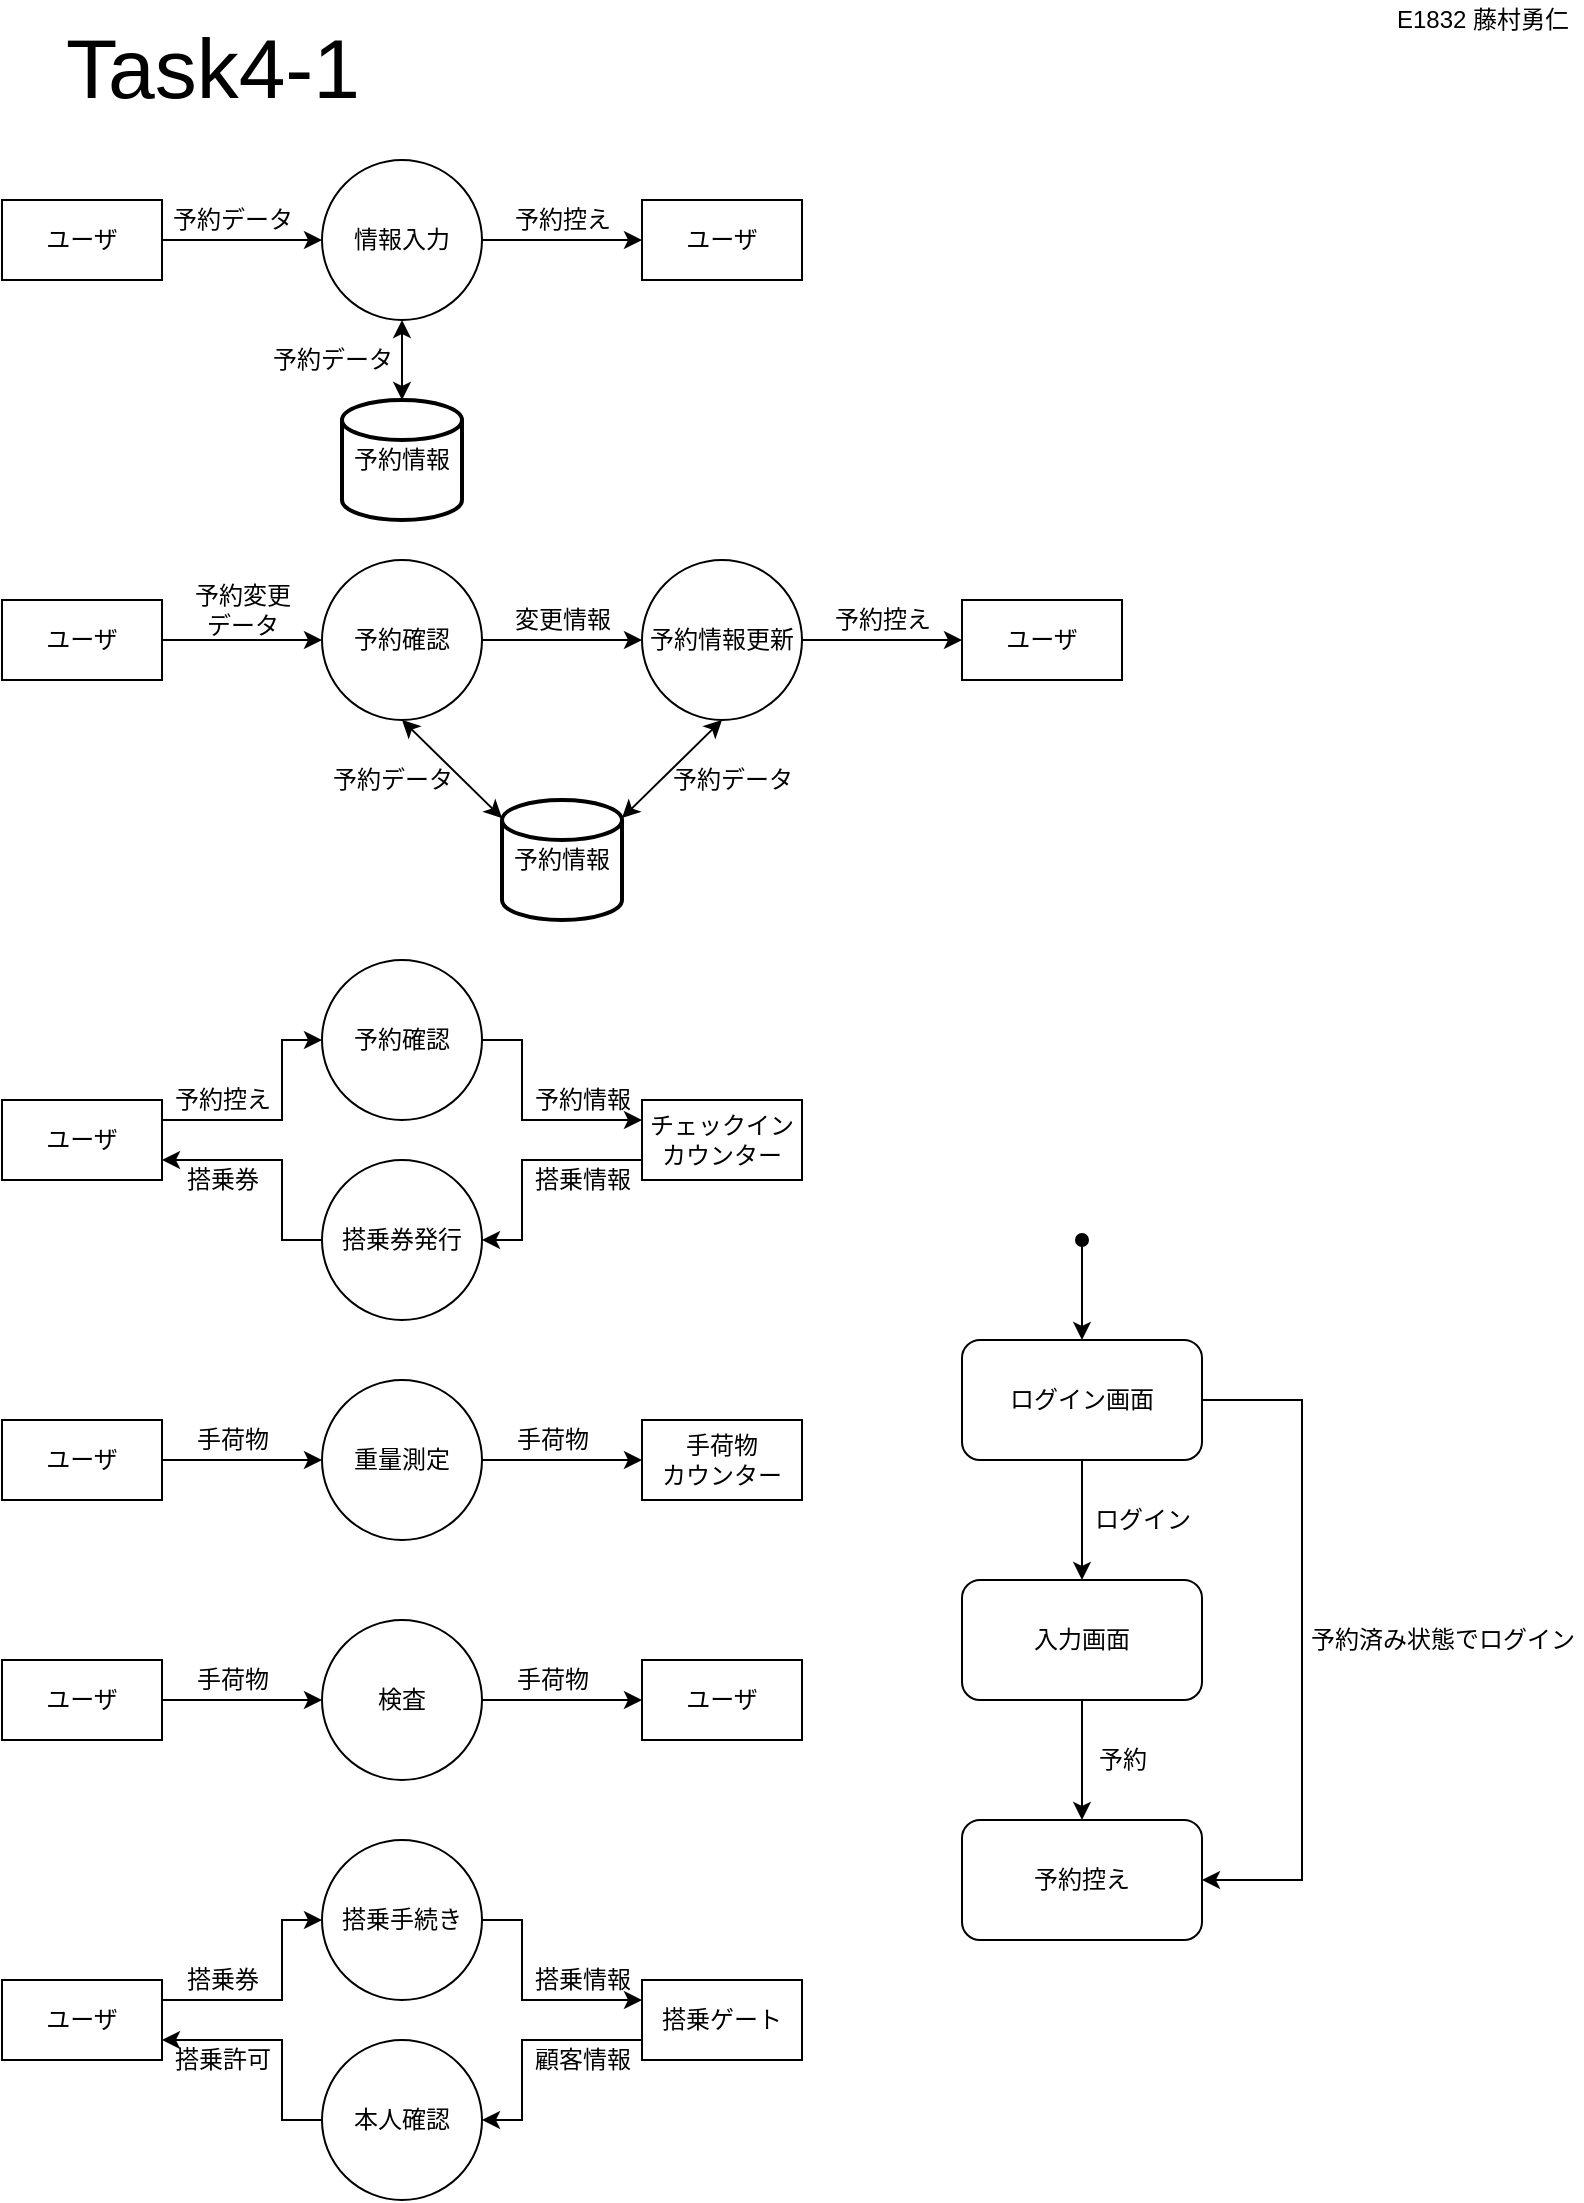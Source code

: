 <mxfile version="15.4.0" type="device"><diagram id="pXn1HWd5fqFi2MfVmy7H" name="ページ1"><mxGraphModel dx="1102" dy="826" grid="1" gridSize="10" guides="1" tooltips="1" connect="1" arrows="1" fold="1" page="1" pageScale="1" pageWidth="827" pageHeight="1169" math="0" shadow="0"><root><mxCell id="0"/><mxCell id="1" parent="0"/><mxCell id="sV1mvlSliNx-NZr2jYwj-1" value="ユーザ" style="rounded=0;whiteSpace=wrap;html=1;" parent="1" vertex="1"><mxGeometry x="20" y="120" width="80" height="40" as="geometry"/></mxCell><mxCell id="sV1mvlSliNx-NZr2jYwj-23" style="edgeStyle=orthogonalEdgeStyle;rounded=0;orthogonalLoop=1;jettySize=auto;html=1;startArrow=none;startFill=0;" parent="1" source="sV1mvlSliNx-NZr2jYwj-2" target="sV1mvlSliNx-NZr2jYwj-17" edge="1"><mxGeometry relative="1" as="geometry"/></mxCell><mxCell id="sV1mvlSliNx-NZr2jYwj-2" value="情報入力" style="ellipse;whiteSpace=wrap;html=1;aspect=fixed;" parent="1" vertex="1"><mxGeometry x="180" y="100" width="80" height="80" as="geometry"/></mxCell><mxCell id="sV1mvlSliNx-NZr2jYwj-8" value="" style="endArrow=classic;html=1;rounded=0;exitX=1;exitY=0.5;exitDx=0;exitDy=0;entryX=0;entryY=0.5;entryDx=0;entryDy=0;" parent="1" source="sV1mvlSliNx-NZr2jYwj-1" target="sV1mvlSliNx-NZr2jYwj-2" edge="1"><mxGeometry width="50" height="50" relative="1" as="geometry"><mxPoint x="130" y="180" as="sourcePoint"/><mxPoint x="380" y="120" as="targetPoint"/></mxGeometry></mxCell><mxCell id="sV1mvlSliNx-NZr2jYwj-10" value="ユーザ" style="rounded=0;whiteSpace=wrap;html=1;" parent="1" vertex="1"><mxGeometry x="20" y="320" width="80" height="40" as="geometry"/></mxCell><mxCell id="sV1mvlSliNx-NZr2jYwj-13" value="予約データ" style="text;html=1;align=center;verticalAlign=middle;resizable=0;points=[];autosize=1;strokeColor=none;fillColor=none;" parent="1" vertex="1"><mxGeometry x="100" y="120" width="70" height="20" as="geometry"/></mxCell><mxCell id="sV1mvlSliNx-NZr2jYwj-17" value="ユーザ" style="rounded=0;whiteSpace=wrap;html=1;" parent="1" vertex="1"><mxGeometry x="340" y="120" width="80" height="40" as="geometry"/></mxCell><mxCell id="sV1mvlSliNx-NZr2jYwj-18" value="予約情報" style="strokeWidth=2;html=1;shape=mxgraph.flowchart.database;whiteSpace=wrap;" parent="1" vertex="1"><mxGeometry x="190" y="220" width="60" height="60" as="geometry"/></mxCell><mxCell id="sV1mvlSliNx-NZr2jYwj-19" value="" style="endArrow=classic;html=1;rounded=0;exitX=0.5;exitY=1;exitDx=0;exitDy=0;entryX=0.5;entryY=0;entryDx=0;entryDy=0;entryPerimeter=0;startArrow=classic;startFill=1;" parent="1" target="sV1mvlSliNx-NZr2jYwj-18" edge="1"><mxGeometry width="50" height="50" relative="1" as="geometry"><mxPoint x="220" y="180" as="sourcePoint"/><mxPoint x="380" y="220" as="targetPoint"/></mxGeometry></mxCell><mxCell id="sV1mvlSliNx-NZr2jYwj-20" value="予約データ" style="text;html=1;align=center;verticalAlign=middle;resizable=0;points=[];autosize=1;strokeColor=none;fillColor=none;" parent="1" vertex="1"><mxGeometry x="150" y="190" width="70" height="20" as="geometry"/></mxCell><mxCell id="sV1mvlSliNx-NZr2jYwj-24" value="予約控え" style="text;html=1;align=center;verticalAlign=middle;resizable=0;points=[];autosize=1;strokeColor=none;fillColor=none;" parent="1" vertex="1"><mxGeometry x="270" y="120" width="60" height="20" as="geometry"/></mxCell><mxCell id="sV1mvlSliNx-NZr2jYwj-25" value="予約情報" style="strokeWidth=2;html=1;shape=mxgraph.flowchart.database;whiteSpace=wrap;" parent="1" vertex="1"><mxGeometry x="270" y="420" width="60" height="60" as="geometry"/></mxCell><mxCell id="sV1mvlSliNx-NZr2jYwj-26" value="" style="endArrow=classic;html=1;rounded=0;exitX=0.5;exitY=1;exitDx=0;exitDy=0;entryX=0;entryY=0.15;entryDx=0;entryDy=0;entryPerimeter=0;startArrow=classic;startFill=1;" parent="1" target="sV1mvlSliNx-NZr2jYwj-25" edge="1"><mxGeometry width="50" height="50" relative="1" as="geometry"><mxPoint x="220" y="380" as="sourcePoint"/><mxPoint x="380" y="420" as="targetPoint"/></mxGeometry></mxCell><mxCell id="sV1mvlSliNx-NZr2jYwj-27" value="予約データ" style="text;html=1;align=center;verticalAlign=middle;resizable=0;points=[];autosize=1;strokeColor=none;fillColor=none;" parent="1" vertex="1"><mxGeometry x="180" y="400" width="70" height="20" as="geometry"/></mxCell><mxCell id="sV1mvlSliNx-NZr2jYwj-33" style="edgeStyle=orthogonalEdgeStyle;rounded=0;orthogonalLoop=1;jettySize=auto;html=1;entryX=0;entryY=0.5;entryDx=0;entryDy=0;startArrow=none;startFill=0;" parent="1" source="sV1mvlSliNx-NZr2jYwj-28" target="sV1mvlSliNx-NZr2jYwj-32" edge="1"><mxGeometry relative="1" as="geometry"/></mxCell><mxCell id="sV1mvlSliNx-NZr2jYwj-28" value="予約確認" style="ellipse;whiteSpace=wrap;html=1;aspect=fixed;" parent="1" vertex="1"><mxGeometry x="180" y="300" width="80" height="80" as="geometry"/></mxCell><mxCell id="sV1mvlSliNx-NZr2jYwj-29" value="" style="endArrow=classic;html=1;rounded=0;exitX=1;exitY=0.5;exitDx=0;exitDy=0;entryX=0;entryY=0.5;entryDx=0;entryDy=0;" parent="1" source="sV1mvlSliNx-NZr2jYwj-10" target="sV1mvlSliNx-NZr2jYwj-28" edge="1"><mxGeometry width="50" height="50" relative="1" as="geometry"><mxPoint x="330" y="320" as="sourcePoint"/><mxPoint x="380" y="270" as="targetPoint"/></mxGeometry></mxCell><mxCell id="sV1mvlSliNx-NZr2jYwj-30" value="&lt;div&gt;予約変更&lt;/div&gt;&lt;div&gt;データ&lt;/div&gt;" style="text;html=1;align=center;verticalAlign=middle;resizable=0;points=[];autosize=1;strokeColor=none;fillColor=none;" parent="1" vertex="1"><mxGeometry x="110" y="310" width="60" height="30" as="geometry"/></mxCell><mxCell id="sV1mvlSliNx-NZr2jYwj-40" style="edgeStyle=orthogonalEdgeStyle;rounded=0;orthogonalLoop=1;jettySize=auto;html=1;entryX=0;entryY=0.5;entryDx=0;entryDy=0;startArrow=none;startFill=0;" parent="1" source="sV1mvlSliNx-NZr2jYwj-32" target="sV1mvlSliNx-NZr2jYwj-39" edge="1"><mxGeometry relative="1" as="geometry"/></mxCell><mxCell id="sV1mvlSliNx-NZr2jYwj-32" value="予約情報更新" style="ellipse;whiteSpace=wrap;html=1;aspect=fixed;" parent="1" vertex="1"><mxGeometry x="340" y="300" width="80" height="80" as="geometry"/></mxCell><mxCell id="sV1mvlSliNx-NZr2jYwj-34" value="変更情報" style="text;html=1;align=center;verticalAlign=middle;resizable=0;points=[];autosize=1;strokeColor=none;fillColor=none;" parent="1" vertex="1"><mxGeometry x="270" y="320" width="60" height="20" as="geometry"/></mxCell><mxCell id="sV1mvlSliNx-NZr2jYwj-37" value="" style="endArrow=classic;startArrow=classic;html=1;rounded=0;exitX=1;exitY=0.15;exitDx=0;exitDy=0;exitPerimeter=0;entryX=0.5;entryY=1;entryDx=0;entryDy=0;" parent="1" source="sV1mvlSliNx-NZr2jYwj-25" target="sV1mvlSliNx-NZr2jYwj-32" edge="1"><mxGeometry width="50" height="50" relative="1" as="geometry"><mxPoint x="330" y="320" as="sourcePoint"/><mxPoint x="380" y="270" as="targetPoint"/></mxGeometry></mxCell><mxCell id="sV1mvlSliNx-NZr2jYwj-38" value="予約データ" style="text;html=1;align=center;verticalAlign=middle;resizable=0;points=[];autosize=1;strokeColor=none;fillColor=none;" parent="1" vertex="1"><mxGeometry x="350" y="400" width="70" height="20" as="geometry"/></mxCell><mxCell id="sV1mvlSliNx-NZr2jYwj-39" value="ユーザ" style="rounded=0;whiteSpace=wrap;html=1;" parent="1" vertex="1"><mxGeometry x="500" y="320" width="80" height="40" as="geometry"/></mxCell><mxCell id="sV1mvlSliNx-NZr2jYwj-41" value="予約控え" style="text;html=1;align=center;verticalAlign=middle;resizable=0;points=[];autosize=1;strokeColor=none;fillColor=none;" parent="1" vertex="1"><mxGeometry x="430" y="320" width="60" height="20" as="geometry"/></mxCell><mxCell id="sV1mvlSliNx-NZr2jYwj-45" style="edgeStyle=orthogonalEdgeStyle;rounded=0;orthogonalLoop=1;jettySize=auto;html=1;entryX=0;entryY=0.5;entryDx=0;entryDy=0;startArrow=none;startFill=0;exitX=1;exitY=0.25;exitDx=0;exitDy=0;" parent="1" source="sV1mvlSliNx-NZr2jYwj-43" target="sV1mvlSliNx-NZr2jYwj-44" edge="1"><mxGeometry relative="1" as="geometry"><Array as="points"><mxPoint x="160" y="580"/><mxPoint x="160" y="540"/></Array></mxGeometry></mxCell><mxCell id="sV1mvlSliNx-NZr2jYwj-43" value="ユーザ" style="rounded=0;whiteSpace=wrap;html=1;" parent="1" vertex="1"><mxGeometry x="20" y="570" width="80" height="40" as="geometry"/></mxCell><mxCell id="sV1mvlSliNx-NZr2jYwj-48" style="edgeStyle=orthogonalEdgeStyle;rounded=0;orthogonalLoop=1;jettySize=auto;html=1;entryX=0;entryY=0.25;entryDx=0;entryDy=0;startArrow=none;startFill=0;exitX=1;exitY=0.5;exitDx=0;exitDy=0;" parent="1" source="sV1mvlSliNx-NZr2jYwj-44" target="sV1mvlSliNx-NZr2jYwj-47" edge="1"><mxGeometry relative="1" as="geometry"><Array as="points"><mxPoint x="280" y="540"/><mxPoint x="280" y="580"/></Array></mxGeometry></mxCell><mxCell id="sV1mvlSliNx-NZr2jYwj-44" value="予約確認" style="ellipse;whiteSpace=wrap;html=1;aspect=fixed;" parent="1" vertex="1"><mxGeometry x="180" y="500" width="80" height="80" as="geometry"/></mxCell><mxCell id="sV1mvlSliNx-NZr2jYwj-46" value="予約控え" style="text;html=1;align=center;verticalAlign=middle;resizable=0;points=[];autosize=1;strokeColor=none;fillColor=none;" parent="1" vertex="1"><mxGeometry x="100" y="560" width="60" height="20" as="geometry"/></mxCell><mxCell id="sV1mvlSliNx-NZr2jYwj-53" style="edgeStyle=orthogonalEdgeStyle;rounded=0;orthogonalLoop=1;jettySize=auto;html=1;entryX=1;entryY=0.5;entryDx=0;entryDy=0;startArrow=none;startFill=0;exitX=0;exitY=0.75;exitDx=0;exitDy=0;" parent="1" source="sV1mvlSliNx-NZr2jYwj-47" target="sV1mvlSliNx-NZr2jYwj-52" edge="1"><mxGeometry relative="1" as="geometry"><Array as="points"><mxPoint x="280" y="600"/><mxPoint x="280" y="640"/></Array></mxGeometry></mxCell><mxCell id="sV1mvlSliNx-NZr2jYwj-47" value="&lt;div&gt;チェックイン&lt;/div&gt;&lt;div&gt;カウンター&lt;/div&gt;" style="rounded=0;whiteSpace=wrap;html=1;" parent="1" vertex="1"><mxGeometry x="340" y="570" width="80" height="40" as="geometry"/></mxCell><mxCell id="sV1mvlSliNx-NZr2jYwj-51" value="予約情報" style="text;html=1;align=center;verticalAlign=middle;resizable=0;points=[];autosize=1;strokeColor=none;fillColor=none;" parent="1" vertex="1"><mxGeometry x="280" y="560" width="60" height="20" as="geometry"/></mxCell><mxCell id="sV1mvlSliNx-NZr2jYwj-55" style="edgeStyle=orthogonalEdgeStyle;rounded=0;orthogonalLoop=1;jettySize=auto;html=1;entryX=1;entryY=0.75;entryDx=0;entryDy=0;startArrow=none;startFill=0;" parent="1" source="sV1mvlSliNx-NZr2jYwj-52" target="sV1mvlSliNx-NZr2jYwj-43" edge="1"><mxGeometry relative="1" as="geometry"><Array as="points"><mxPoint x="160" y="640"/><mxPoint x="160" y="600"/></Array></mxGeometry></mxCell><mxCell id="sV1mvlSliNx-NZr2jYwj-52" value="搭乗券発行" style="ellipse;whiteSpace=wrap;html=1;aspect=fixed;" parent="1" vertex="1"><mxGeometry x="180" y="600" width="80" height="80" as="geometry"/></mxCell><mxCell id="sV1mvlSliNx-NZr2jYwj-54" value="搭乗情報" style="text;html=1;align=center;verticalAlign=middle;resizable=0;points=[];autosize=1;strokeColor=none;fillColor=none;" parent="1" vertex="1"><mxGeometry x="280" y="600" width="60" height="20" as="geometry"/></mxCell><mxCell id="sV1mvlSliNx-NZr2jYwj-58" value="搭乗券" style="text;html=1;align=center;verticalAlign=middle;resizable=0;points=[];autosize=1;strokeColor=none;fillColor=none;" parent="1" vertex="1"><mxGeometry x="105" y="600" width="50" height="20" as="geometry"/></mxCell><mxCell id="sV1mvlSliNx-NZr2jYwj-62" style="edgeStyle=orthogonalEdgeStyle;rounded=0;orthogonalLoop=1;jettySize=auto;html=1;entryX=0;entryY=0.5;entryDx=0;entryDy=0;startArrow=none;startFill=0;" parent="1" source="sV1mvlSliNx-NZr2jYwj-59" target="sV1mvlSliNx-NZr2jYwj-61" edge="1"><mxGeometry relative="1" as="geometry"/></mxCell><mxCell id="sV1mvlSliNx-NZr2jYwj-59" value="ユーザ" style="rounded=0;whiteSpace=wrap;html=1;" parent="1" vertex="1"><mxGeometry x="20" y="730" width="80" height="40" as="geometry"/></mxCell><mxCell id="sV1mvlSliNx-NZr2jYwj-60" value="&lt;div&gt;手荷物&lt;/div&gt;&lt;div&gt;カウンター&lt;/div&gt;" style="rounded=0;whiteSpace=wrap;html=1;" parent="1" vertex="1"><mxGeometry x="340" y="730" width="80" height="40" as="geometry"/></mxCell><mxCell id="sV1mvlSliNx-NZr2jYwj-64" style="edgeStyle=orthogonalEdgeStyle;rounded=0;orthogonalLoop=1;jettySize=auto;html=1;entryX=0;entryY=0.5;entryDx=0;entryDy=0;startArrow=none;startFill=0;" parent="1" source="sV1mvlSliNx-NZr2jYwj-61" target="sV1mvlSliNx-NZr2jYwj-60" edge="1"><mxGeometry relative="1" as="geometry"/></mxCell><mxCell id="sV1mvlSliNx-NZr2jYwj-61" value="重量測定" style="ellipse;whiteSpace=wrap;html=1;aspect=fixed;" parent="1" vertex="1"><mxGeometry x="180" y="710" width="80" height="80" as="geometry"/></mxCell><mxCell id="sV1mvlSliNx-NZr2jYwj-63" value="手荷物" style="text;html=1;align=center;verticalAlign=middle;resizable=0;points=[];autosize=1;strokeColor=none;fillColor=none;" parent="1" vertex="1"><mxGeometry x="110" y="730" width="50" height="20" as="geometry"/></mxCell><mxCell id="sV1mvlSliNx-NZr2jYwj-65" value="手荷物" style="text;html=1;align=center;verticalAlign=middle;resizable=0;points=[];autosize=1;strokeColor=none;fillColor=none;" parent="1" vertex="1"><mxGeometry x="270" y="730" width="50" height="20" as="geometry"/></mxCell><mxCell id="sV1mvlSliNx-NZr2jYwj-70" style="edgeStyle=orthogonalEdgeStyle;rounded=0;orthogonalLoop=1;jettySize=auto;html=1;entryX=0;entryY=0.5;entryDx=0;entryDy=0;startArrow=none;startFill=0;" parent="1" source="sV1mvlSliNx-NZr2jYwj-67" target="sV1mvlSliNx-NZr2jYwj-69" edge="1"><mxGeometry relative="1" as="geometry"/></mxCell><mxCell id="sV1mvlSliNx-NZr2jYwj-67" value="ユーザ" style="rounded=0;whiteSpace=wrap;html=1;" parent="1" vertex="1"><mxGeometry x="20" y="850" width="80" height="40" as="geometry"/></mxCell><mxCell id="sV1mvlSliNx-NZr2jYwj-68" value="ユーザ" style="rounded=0;whiteSpace=wrap;html=1;" parent="1" vertex="1"><mxGeometry x="340" y="850" width="80" height="40" as="geometry"/></mxCell><mxCell id="sV1mvlSliNx-NZr2jYwj-72" style="edgeStyle=orthogonalEdgeStyle;rounded=0;orthogonalLoop=1;jettySize=auto;html=1;entryX=0;entryY=0.5;entryDx=0;entryDy=0;startArrow=none;startFill=0;" parent="1" source="sV1mvlSliNx-NZr2jYwj-69" target="sV1mvlSliNx-NZr2jYwj-68" edge="1"><mxGeometry relative="1" as="geometry"/></mxCell><mxCell id="sV1mvlSliNx-NZr2jYwj-69" value="検査" style="ellipse;whiteSpace=wrap;html=1;aspect=fixed;" parent="1" vertex="1"><mxGeometry x="180" y="830" width="80" height="80" as="geometry"/></mxCell><mxCell id="sV1mvlSliNx-NZr2jYwj-71" value="手荷物" style="text;html=1;align=center;verticalAlign=middle;resizable=0;points=[];autosize=1;strokeColor=none;fillColor=none;" parent="1" vertex="1"><mxGeometry x="110" y="850" width="50" height="20" as="geometry"/></mxCell><mxCell id="sV1mvlSliNx-NZr2jYwj-73" value="手荷物" style="text;html=1;align=center;verticalAlign=middle;resizable=0;points=[];autosize=1;strokeColor=none;fillColor=none;" parent="1" vertex="1"><mxGeometry x="270" y="850" width="50" height="20" as="geometry"/></mxCell><mxCell id="sV1mvlSliNx-NZr2jYwj-76" style="edgeStyle=orthogonalEdgeStyle;rounded=0;orthogonalLoop=1;jettySize=auto;html=1;entryX=0;entryY=0.5;entryDx=0;entryDy=0;startArrow=none;startFill=0;exitX=1;exitY=0.25;exitDx=0;exitDy=0;" parent="1" source="sV1mvlSliNx-NZr2jYwj-74" target="sV1mvlSliNx-NZr2jYwj-75" edge="1"><mxGeometry relative="1" as="geometry"><Array as="points"><mxPoint x="160" y="1020"/><mxPoint x="160" y="980"/></Array></mxGeometry></mxCell><mxCell id="sV1mvlSliNx-NZr2jYwj-84" style="edgeStyle=orthogonalEdgeStyle;rounded=0;orthogonalLoop=1;jettySize=auto;html=1;exitX=0;exitY=0.5;exitDx=0;exitDy=0;entryX=1;entryY=0.75;entryDx=0;entryDy=0;startArrow=none;startFill=0;" parent="1" source="sV1mvlSliNx-NZr2jYwj-83" target="sV1mvlSliNx-NZr2jYwj-74" edge="1"><mxGeometry relative="1" as="geometry"><Array as="points"><mxPoint x="160" y="1080"/><mxPoint x="160" y="1040"/></Array></mxGeometry></mxCell><mxCell id="sV1mvlSliNx-NZr2jYwj-74" value="ユーザ" style="rounded=0;whiteSpace=wrap;html=1;" parent="1" vertex="1"><mxGeometry x="20" y="1010" width="80" height="40" as="geometry"/></mxCell><mxCell id="sV1mvlSliNx-NZr2jYwj-81" style="edgeStyle=orthogonalEdgeStyle;rounded=0;orthogonalLoop=1;jettySize=auto;html=1;entryX=0;entryY=0.25;entryDx=0;entryDy=0;startArrow=none;startFill=0;" parent="1" source="sV1mvlSliNx-NZr2jYwj-75" target="sV1mvlSliNx-NZr2jYwj-80" edge="1"><mxGeometry relative="1" as="geometry"><Array as="points"><mxPoint x="280" y="980"/><mxPoint x="280" y="1020"/></Array></mxGeometry></mxCell><mxCell id="sV1mvlSliNx-NZr2jYwj-75" value="搭乗手続き" style="ellipse;whiteSpace=wrap;html=1;aspect=fixed;" parent="1" vertex="1"><mxGeometry x="180" y="940" width="80" height="80" as="geometry"/></mxCell><mxCell id="sV1mvlSliNx-NZr2jYwj-77" value="搭乗券" style="text;html=1;align=center;verticalAlign=middle;resizable=0;points=[];autosize=1;strokeColor=none;fillColor=none;" parent="1" vertex="1"><mxGeometry x="105" y="1000" width="50" height="20" as="geometry"/></mxCell><mxCell id="sV1mvlSliNx-NZr2jYwj-80" value="搭乗ゲート" style="rounded=0;whiteSpace=wrap;html=1;" parent="1" vertex="1"><mxGeometry x="340" y="1010" width="80" height="40" as="geometry"/></mxCell><mxCell id="sV1mvlSliNx-NZr2jYwj-82" value="搭乗情報" style="text;html=1;align=center;verticalAlign=middle;resizable=0;points=[];autosize=1;strokeColor=none;fillColor=none;" parent="1" vertex="1"><mxGeometry x="280" y="1000" width="60" height="20" as="geometry"/></mxCell><mxCell id="sV1mvlSliNx-NZr2jYwj-85" style="edgeStyle=orthogonalEdgeStyle;rounded=0;orthogonalLoop=1;jettySize=auto;html=1;startArrow=none;startFill=0;exitX=0;exitY=0.75;exitDx=0;exitDy=0;" parent="1" source="sV1mvlSliNx-NZr2jYwj-80" target="sV1mvlSliNx-NZr2jYwj-83" edge="1"><mxGeometry relative="1" as="geometry"><Array as="points"><mxPoint x="280" y="1040"/><mxPoint x="280" y="1080"/></Array></mxGeometry></mxCell><mxCell id="sV1mvlSliNx-NZr2jYwj-83" value="本人確認" style="ellipse;whiteSpace=wrap;html=1;aspect=fixed;" parent="1" vertex="1"><mxGeometry x="180" y="1040" width="80" height="80" as="geometry"/></mxCell><mxCell id="sV1mvlSliNx-NZr2jYwj-86" value="顧客情報" style="text;html=1;align=center;verticalAlign=middle;resizable=0;points=[];autosize=1;strokeColor=none;fillColor=none;" parent="1" vertex="1"><mxGeometry x="280" y="1040" width="60" height="20" as="geometry"/></mxCell><mxCell id="sV1mvlSliNx-NZr2jYwj-87" value="搭乗許可" style="text;html=1;align=center;verticalAlign=middle;resizable=0;points=[];autosize=1;strokeColor=none;fillColor=none;" parent="1" vertex="1"><mxGeometry x="100" y="1040" width="60" height="20" as="geometry"/></mxCell><mxCell id="sV1mvlSliNx-NZr2jYwj-88" value="&lt;font style=&quot;font-size: 42px&quot;&gt;Task4-1&lt;/font&gt;" style="text;html=1;align=center;verticalAlign=middle;resizable=0;points=[];autosize=1;strokeColor=none;fillColor=none;" parent="1" vertex="1"><mxGeometry x="45" y="40" width="160" height="30" as="geometry"/></mxCell><mxCell id="sV1mvlSliNx-NZr2jYwj-90" value="E1832 藤村勇仁" style="text;html=1;align=center;verticalAlign=middle;resizable=0;points=[];autosize=1;strokeColor=none;fillColor=none;" parent="1" vertex="1"><mxGeometry x="710" y="20" width="100" height="20" as="geometry"/></mxCell><mxCell id="lob3dirsFlnGErSn2BZL-1" style="edgeStyle=orthogonalEdgeStyle;rounded=0;orthogonalLoop=1;jettySize=auto;html=1;entryX=0.5;entryY=0;entryDx=0;entryDy=0;" edge="1" parent="1" source="lob3dirsFlnGErSn2BZL-2" target="lob3dirsFlnGErSn2BZL-3"><mxGeometry relative="1" as="geometry"/></mxCell><mxCell id="lob3dirsFlnGErSn2BZL-2" value="入力画面" style="rounded=1;whiteSpace=wrap;html=1;" vertex="1" parent="1"><mxGeometry x="500" y="810" width="120" height="60" as="geometry"/></mxCell><mxCell id="lob3dirsFlnGErSn2BZL-3" value="予約控え" style="rounded=1;whiteSpace=wrap;html=1;" vertex="1" parent="1"><mxGeometry x="500" y="930" width="120" height="60" as="geometry"/></mxCell><mxCell id="lob3dirsFlnGErSn2BZL-4" style="edgeStyle=orthogonalEdgeStyle;rounded=0;orthogonalLoop=1;jettySize=auto;html=1;entryX=0.5;entryY=0;entryDx=0;entryDy=0;" edge="1" parent="1" source="lob3dirsFlnGErSn2BZL-6" target="lob3dirsFlnGErSn2BZL-2"><mxGeometry relative="1" as="geometry"/></mxCell><mxCell id="lob3dirsFlnGErSn2BZL-5" style="edgeStyle=orthogonalEdgeStyle;rounded=0;orthogonalLoop=1;jettySize=auto;html=1;exitX=1;exitY=0.5;exitDx=0;exitDy=0;entryX=1;entryY=0.5;entryDx=0;entryDy=0;startArrow=none;startFill=0;" edge="1" parent="1" source="lob3dirsFlnGErSn2BZL-6" target="lob3dirsFlnGErSn2BZL-3"><mxGeometry relative="1" as="geometry"><Array as="points"><mxPoint x="670" y="720"/><mxPoint x="670" y="960"/></Array></mxGeometry></mxCell><mxCell id="lob3dirsFlnGErSn2BZL-6" value="ログイン画面" style="rounded=1;whiteSpace=wrap;html=1;" vertex="1" parent="1"><mxGeometry x="500" y="690" width="120" height="60" as="geometry"/></mxCell><mxCell id="lob3dirsFlnGErSn2BZL-7" value="" style="endArrow=classic;html=1;rounded=0;entryX=0.5;entryY=0;entryDx=0;entryDy=0;startArrow=oval;startFill=1;" edge="1" parent="1" target="lob3dirsFlnGErSn2BZL-6"><mxGeometry width="50" height="50" relative="1" as="geometry"><mxPoint x="560" y="640" as="sourcePoint"/><mxPoint x="610" y="610" as="targetPoint"/></mxGeometry></mxCell><mxCell id="lob3dirsFlnGErSn2BZL-8" value="ログイン" style="text;html=1;align=center;verticalAlign=middle;resizable=0;points=[];autosize=1;strokeColor=none;fillColor=none;" vertex="1" parent="1"><mxGeometry x="560" y="770" width="60" height="20" as="geometry"/></mxCell><mxCell id="lob3dirsFlnGErSn2BZL-9" value="予約" style="text;html=1;align=center;verticalAlign=middle;resizable=0;points=[];autosize=1;strokeColor=none;fillColor=none;" vertex="1" parent="1"><mxGeometry x="560" y="890" width="40" height="20" as="geometry"/></mxCell><mxCell id="lob3dirsFlnGErSn2BZL-10" value="予約済み状態でログイン" style="text;html=1;align=center;verticalAlign=middle;resizable=0;points=[];autosize=1;strokeColor=none;fillColor=none;" vertex="1" parent="1"><mxGeometry x="670" y="830" width="140" height="20" as="geometry"/></mxCell></root></mxGraphModel></diagram></mxfile>